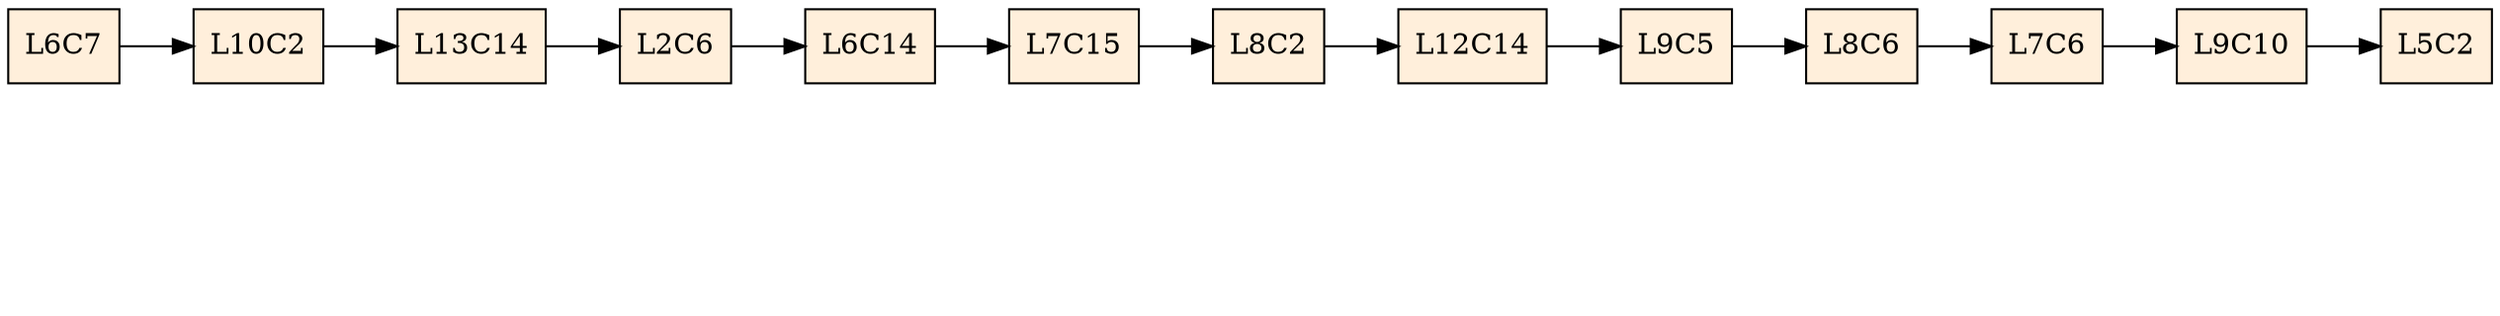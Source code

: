digraph List {
rankdir=LR;
node [shape = record, color=black, style=filled, fillcolor=antiquewhite1];Inicio [shape = plaintext,fillcolor=white,label= ""];Final [shape = plaintext,fillcolor=white,label= ""];
Node0[label="L6C7"];
Node1[label="L10C2"];
Node2[label="L13C14"];
Node3[label="L2C6"];
Node4[label="L6C14"];
Node5[label="L7C15"];
Node6[label="L8C2"];
Node7[label="L12C14"];
Node8[label="L9C5"];
Node9[label="L8C6"];
Node10[label="L7C6"];
Node11[label="L9C10"];
Node12[label="L5C2"];
Node0->Node1;
Node1->Node2;
Node2->Node3;
Node3->Node4;
Node4->Node5;
Node5->Node6;
Node6->Node7;
Node7->Node8;
Node8->Node9;
Node9->Node10;
Node10->Node11;
Node11->Node12;

}